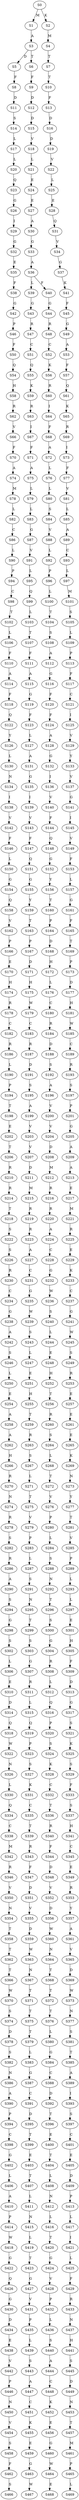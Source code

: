 strict digraph  {
	S0 -> S1 [ label = M ];
	S0 -> S2 [ label = K ];
	S1 -> S3 [ label = A ];
	S2 -> S4 [ label = M ];
	S3 -> S5 [ label = D ];
	S3 -> S6 [ label = T ];
	S4 -> S7 [ label = T ];
	S5 -> S8 [ label = F ];
	S6 -> S9 [ label = F ];
	S7 -> S10 [ label = T ];
	S8 -> S11 [ label = D ];
	S9 -> S12 [ label = D ];
	S10 -> S13 [ label = F ];
	S11 -> S14 [ label = S ];
	S12 -> S15 [ label = D ];
	S13 -> S16 [ label = D ];
	S14 -> S17 [ label = L ];
	S15 -> S18 [ label = V ];
	S16 -> S19 [ label = D ];
	S17 -> S20 [ label = L ];
	S18 -> S21 [ label = L ];
	S19 -> S22 [ label = V ];
	S20 -> S23 [ label = Q ];
	S21 -> S24 [ label = E ];
	S22 -> S25 [ label = L ];
	S23 -> S26 [ label = G ];
	S24 -> S27 [ label = E ];
	S25 -> S28 [ label = E ];
	S26 -> S29 [ label = I ];
	S27 -> S30 [ label = A ];
	S28 -> S31 [ label = Q ];
	S29 -> S32 [ label = G ];
	S30 -> S33 [ label = G ];
	S31 -> S34 [ label = V ];
	S32 -> S35 [ label = E ];
	S33 -> S36 [ label = A ];
	S34 -> S37 [ label = G ];
	S35 -> S38 [ label = F ];
	S36 -> S39 [ label = L ];
	S36 -> S40 [ label = F ];
	S37 -> S41 [ label = K ];
	S38 -> S42 [ label = G ];
	S39 -> S43 [ label = G ];
	S40 -> S44 [ label = G ];
	S41 -> S45 [ label = F ];
	S42 -> S46 [ label = P ];
	S43 -> S47 [ label = R ];
	S44 -> S48 [ label = R ];
	S45 -> S49 [ label = G ];
	S46 -> S50 [ label = F ];
	S47 -> S51 [ label = C ];
	S48 -> S52 [ label = C ];
	S49 -> S53 [ label = A ];
	S50 -> S54 [ label = Q ];
	S51 -> S55 [ label = Q ];
	S52 -> S56 [ label = K ];
	S53 -> S57 [ label = F ];
	S54 -> S58 [ label = H ];
	S55 -> S59 [ label = K ];
	S56 -> S60 [ label = R ];
	S57 -> S61 [ label = Q ];
	S58 -> S62 [ label = R ];
	S59 -> S63 [ label = R ];
	S60 -> S64 [ label = I ];
	S61 -> S65 [ label = K ];
	S62 -> S66 [ label = V ];
	S63 -> S67 [ label = I ];
	S64 -> S68 [ label = F ];
	S65 -> S69 [ label = R ];
	S66 -> S70 [ label = F ];
	S67 -> S71 [ label = F ];
	S68 -> S72 [ label = A ];
	S69 -> S73 [ label = I ];
	S70 -> S74 [ label = A ];
	S71 -> S75 [ label = A ];
	S72 -> S76 [ label = L ];
	S73 -> S77 [ label = F ];
	S74 -> S78 [ label = M ];
	S75 -> S79 [ label = L ];
	S76 -> S80 [ label = L ];
	S77 -> S81 [ label = V ];
	S78 -> S82 [ label = L ];
	S79 -> S83 [ label = L ];
	S80 -> S84 [ label = S ];
	S81 -> S85 [ label = L ];
	S82 -> S86 [ label = C ];
	S83 -> S87 [ label = G ];
	S84 -> S88 [ label = V ];
	S85 -> S89 [ label = A ];
	S86 -> S90 [ label = L ];
	S87 -> S91 [ label = V ];
	S88 -> S92 [ label = L ];
	S89 -> S93 [ label = C ];
	S90 -> S94 [ label = P ];
	S91 -> S95 [ label = L ];
	S92 -> S96 [ label = P ];
	S93 -> S97 [ label = L ];
	S94 -> S98 [ label = C ];
	S95 -> S99 [ label = Q ];
	S96 -> S100 [ label = L ];
	S97 -> S101 [ label = M ];
	S98 -> S102 [ label = T ];
	S99 -> S103 [ label = L ];
	S100 -> S104 [ label = T ];
	S101 -> S105 [ label = S ];
	S102 -> S106 [ label = L ];
	S103 -> S107 [ label = T ];
	S104 -> S108 [ label = S ];
	S105 -> S109 [ label = L ];
	S106 -> S110 [ label = F ];
	S107 -> S111 [ label = F ];
	S108 -> S112 [ label = A ];
	S109 -> S113 [ label = P ];
	S110 -> S114 [ label = A ];
	S111 -> S115 [ label = A ];
	S112 -> S116 [ label = G ];
	S113 -> S117 [ label = F ];
	S114 -> S118 [ label = F ];
	S115 -> S119 [ label = G ];
	S116 -> S120 [ label = F ];
	S117 -> S121 [ label = C ];
	S118 -> S122 [ label = Q ];
	S119 -> S123 [ label = F ];
	S120 -> S124 [ label = F ];
	S121 -> S125 [ label = I ];
	S122 -> S126 [ label = Y ];
	S123 -> S127 [ label = L ];
	S124 -> S128 [ label = A ];
	S125 -> S129 [ label = V ];
	S126 -> S130 [ label = L ];
	S127 -> S131 [ label = A ];
	S128 -> S132 [ label = G ];
	S129 -> S133 [ label = Y ];
	S130 -> S134 [ label = N ];
	S131 -> S135 [ label = G ];
	S132 -> S136 [ label = I ];
	S133 -> S137 [ label = V ];
	S134 -> S138 [ label = I ];
	S135 -> S139 [ label = I ];
	S136 -> S140 [ label = V ];
	S137 -> S141 [ label = G ];
	S138 -> S142 [ label = V ];
	S139 -> S143 [ label = V ];
	S140 -> S144 [ label = F ];
	S141 -> S145 [ label = I ];
	S142 -> S146 [ label = F ];
	S143 -> S147 [ label = F ];
	S144 -> S148 [ label = Q ];
	S145 -> S149 [ label = V ];
	S146 -> S150 [ label = L ];
	S147 -> S151 [ label = Q ];
	S148 -> S152 [ label = G ];
	S149 -> S153 [ label = F ];
	S150 -> S154 [ label = G ];
	S151 -> S155 [ label = G ];
	S152 -> S156 [ label = Y ];
	S153 -> S157 [ label = L ];
	S154 -> S158 [ label = Q ];
	S155 -> S159 [ label = Y ];
	S156 -> S160 [ label = T ];
	S157 -> S161 [ label = G ];
	S158 -> S162 [ label = V ];
	S159 -> S163 [ label = T ];
	S160 -> S164 [ label = P ];
	S161 -> S165 [ label = F ];
	S162 -> S166 [ label = P ];
	S163 -> S167 [ label = P ];
	S164 -> S168 [ label = D ];
	S165 -> S169 [ label = T ];
	S166 -> S170 [ label = E ];
	S167 -> S171 [ label = D ];
	S168 -> S172 [ label = H ];
	S169 -> S173 [ label = P ];
	S170 -> S174 [ label = H ];
	S171 -> S175 [ label = H ];
	S172 -> S176 [ label = L ];
	S173 -> S177 [ label = D ];
	S174 -> S178 [ label = R ];
	S175 -> S179 [ label = W ];
	S176 -> S180 [ label = C ];
	S177 -> S181 [ label = H ];
	S178 -> S182 [ label = C ];
	S179 -> S183 [ label = C ];
	S180 -> S184 [ label = R ];
	S181 -> S185 [ label = W ];
	S182 -> S186 [ label = R ];
	S183 -> S187 [ label = R ];
	S184 -> S188 [ label = D ];
	S185 -> S189 [ label = C ];
	S186 -> S190 [ label = L ];
	S187 -> S191 [ label = D ];
	S188 -> S192 [ label = S ];
	S189 -> S193 [ label = R ];
	S190 -> S194 [ label = P ];
	S191 -> S195 [ label = S ];
	S192 -> S196 [ label = A ];
	S193 -> S197 [ label = S ];
	S194 -> S198 [ label = T ];
	S195 -> S199 [ label = A ];
	S196 -> S200 [ label = V ];
	S197 -> S201 [ label = P ];
	S198 -> S202 [ label = E ];
	S199 -> S203 [ label = V ];
	S200 -> S204 [ label = V ];
	S201 -> S205 [ label = G ];
	S202 -> S206 [ label = T ];
	S203 -> S207 [ label = V ];
	S204 -> S208 [ label = D ];
	S205 -> S209 [ label = A ];
	S206 -> S210 [ label = R ];
	S207 -> S211 [ label = D ];
	S208 -> S212 [ label = M ];
	S209 -> S213 [ label = A ];
	S210 -> S214 [ label = R ];
	S211 -> S215 [ label = M ];
	S212 -> S216 [ label = R ];
	S213 -> S217 [ label = E ];
	S214 -> S218 [ label = T ];
	S215 -> S219 [ label = R ];
	S216 -> S220 [ label = R ];
	S217 -> S221 [ label = M ];
	S218 -> S222 [ label = S ];
	S219 -> S223 [ label = R ];
	S220 -> S224 [ label = A ];
	S221 -> S225 [ label = R ];
	S222 -> S226 [ label = S ];
	S223 -> S227 [ label = A ];
	S224 -> S228 [ label = C ];
	S225 -> S229 [ label = E ];
	S226 -> S230 [ label = R ];
	S227 -> S231 [ label = C ];
	S228 -> S232 [ label = G ];
	S229 -> S233 [ label = K ];
	S230 -> S234 [ label = C ];
	S231 -> S235 [ label = G ];
	S232 -> S236 [ label = W ];
	S233 -> S237 [ label = C ];
	S234 -> S238 [ label = G ];
	S235 -> S239 [ label = W ];
	S236 -> S240 [ label = S ];
	S237 -> S241 [ label = G ];
	S238 -> S242 [ label = A ];
	S239 -> S243 [ label = S ];
	S240 -> S244 [ label = L ];
	S241 -> S245 [ label = W ];
	S242 -> S246 [ label = S ];
	S243 -> S247 [ label = L ];
	S244 -> S248 [ label = E ];
	S245 -> S249 [ label = S ];
	S246 -> S250 [ label = L ];
	S247 -> S251 [ label = E ];
	S248 -> S252 [ label = H ];
	S249 -> S253 [ label = R ];
	S250 -> S254 [ label = E ];
	S251 -> S255 [ label = H ];
	S252 -> S256 [ label = T ];
	S253 -> S257 [ label = E ];
	S254 -> S258 [ label = A ];
	S255 -> S259 [ label = T ];
	S256 -> S260 [ label = R ];
	S257 -> S261 [ label = E ];
	S258 -> S262 [ label = A ];
	S259 -> S263 [ label = R ];
	S260 -> S264 [ label = S ];
	S261 -> S265 [ label = E ];
	S262 -> S266 [ label = H ];
	S263 -> S267 [ label = S ];
	S264 -> S268 [ label = L ];
	S265 -> S269 [ label = K ];
	S266 -> S270 [ label = R ];
	S267 -> S271 [ label = L ];
	S268 -> S272 [ label = T ];
	S269 -> S273 [ label = N ];
	S270 -> S274 [ label = N ];
	S271 -> S275 [ label = T ];
	S272 -> S276 [ label = V ];
	S273 -> S277 [ label = Y ];
	S274 -> S278 [ label = R ];
	S275 -> S279 [ label = V ];
	S276 -> S280 [ label = P ];
	S277 -> S281 [ label = T ];
	S278 -> S282 [ label = S ];
	S279 -> S283 [ label = P ];
	S280 -> S284 [ label = L ];
	S281 -> S285 [ label = V ];
	S282 -> S286 [ label = R ];
	S283 -> S287 [ label = L ];
	S284 -> S288 [ label = S ];
	S285 -> S289 [ label = P ];
	S286 -> S290 [ label = A ];
	S287 -> S291 [ label = S ];
	S288 -> S292 [ label = N ];
	S289 -> S293 [ label = L ];
	S290 -> S294 [ label = S ];
	S291 -> S295 [ label = N ];
	S292 -> S296 [ label = T ];
	S293 -> S297 [ label = L ];
	S294 -> S298 [ label = G ];
	S295 -> S299 [ label = T ];
	S296 -> S300 [ label = S ];
	S297 -> S301 [ label = E ];
	S298 -> S302 [ label = S ];
	S299 -> S303 [ label = S ];
	S300 -> S304 [ label = G ];
	S301 -> S305 [ label = H ];
	S302 -> S306 [ label = L ];
	S303 -> S307 [ label = G ];
	S304 -> S308 [ label = R ];
	S305 -> S309 [ label = F ];
	S306 -> S310 [ label = E ];
	S307 -> S311 [ label = R ];
	S308 -> S312 [ label = L ];
	S309 -> S313 [ label = D ];
	S310 -> S314 [ label = D ];
	S311 -> S315 [ label = L ];
	S312 -> S316 [ label = Q ];
	S313 -> S317 [ label = G ];
	S314 -> S318 [ label = Q ];
	S315 -> S319 [ label = Q ];
	S316 -> S320 [ label = P ];
	S317 -> S321 [ label = S ];
	S318 -> S322 [ label = W ];
	S319 -> S323 [ label = P ];
	S320 -> S324 [ label = S ];
	S321 -> S325 [ label = K ];
	S322 -> S326 [ label = N ];
	S323 -> S327 [ label = S ];
	S324 -> S328 [ label = K ];
	S325 -> S329 [ label = S ];
	S326 -> S330 [ label = L ];
	S327 -> S331 [ label = K ];
	S328 -> S332 [ label = C ];
	S329 -> S333 [ label = F ];
	S330 -> S334 [ label = Q ];
	S331 -> S335 [ label = C ];
	S332 -> S336 [ label = T ];
	S333 -> S337 [ label = S ];
	S334 -> S338 [ label = C ];
	S335 -> S339 [ label = T ];
	S336 -> S340 [ label = R ];
	S337 -> S341 [ label = H ];
	S338 -> S342 [ label = M ];
	S339 -> S343 [ label = R ];
	S340 -> S344 [ label = F ];
	S341 -> S345 [ label = C ];
	S342 -> S346 [ label = R ];
	S343 -> S347 [ label = F ];
	S344 -> S348 [ label = D ];
	S345 -> S349 [ label = E ];
	S346 -> S350 [ label = V ];
	S347 -> S351 [ label = D ];
	S348 -> S352 [ label = V ];
	S349 -> S353 [ label = R ];
	S350 -> S354 [ label = N ];
	S351 -> S355 [ label = V ];
	S352 -> S356 [ label = D ];
	S353 -> S357 [ label = Y ];
	S354 -> S358 [ label = T ];
	S355 -> S359 [ label = D ];
	S356 -> S360 [ label = W ];
	S357 -> S361 [ label = A ];
	S358 -> S362 [ label = T ];
	S359 -> S363 [ label = W ];
	S360 -> S364 [ label = N ];
	S361 -> S365 [ label = V ];
	S362 -> S366 [ label = T ];
	S363 -> S367 [ label = N ];
	S364 -> S368 [ label = T ];
	S365 -> S369 [ label = D ];
	S366 -> S370 [ label = W ];
	S367 -> S371 [ label = T ];
	S368 -> S372 [ label = T ];
	S369 -> S373 [ label = W ];
	S370 -> S374 [ label = S ];
	S371 -> S375 [ label = T ];
	S372 -> S376 [ label = T ];
	S373 -> S377 [ label = N ];
	S374 -> S378 [ label = D ];
	S375 -> S379 [ label = T ];
	S376 -> S380 [ label = L ];
	S377 -> S381 [ label = S ];
	S378 -> S382 [ label = S ];
	S379 -> S383 [ label = L ];
	S380 -> S384 [ label = G ];
	S381 -> S385 [ label = T ];
	S382 -> S386 [ label = N ];
	S383 -> S387 [ label = G ];
	S384 -> S388 [ label = C ];
	S385 -> S389 [ label = A ];
	S386 -> S390 [ label = A ];
	S387 -> S391 [ label = C ];
	S388 -> S392 [ label = D ];
	S389 -> S393 [ label = I ];
	S390 -> S394 [ label = P ];
	S391 -> S395 [ label = D ];
	S392 -> S396 [ label = T ];
	S393 -> S397 [ label = S ];
	S394 -> S398 [ label = C ];
	S395 -> S399 [ label = T ];
	S396 -> S400 [ label = E ];
	S397 -> S401 [ label = C ];
	S398 -> S402 [ label = G ];
	S399 -> S403 [ label = E ];
	S400 -> S404 [ label = T ];
	S401 -> S405 [ label = E ];
	S402 -> S406 [ label = L ];
	S403 -> S407 [ label = T ];
	S404 -> S408 [ label = L ];
	S405 -> S409 [ label = D ];
	S406 -> S410 [ label = A ];
	S407 -> S411 [ label = L ];
	S408 -> S412 [ label = N ];
	S409 -> S413 [ label = P ];
	S410 -> S414 [ label = P ];
	S411 -> S415 [ label = N ];
	S412 -> S416 [ label = L ];
	S413 -> S417 [ label = L ];
	S414 -> S418 [ label = W ];
	S415 -> S419 [ label = L ];
	S416 -> S420 [ label = T ];
	S417 -> S421 [ label = I ];
	S418 -> S422 [ label = G ];
	S419 -> S423 [ label = T ];
	S420 -> S424 [ label = G ];
	S421 -> S425 [ label = L ];
	S422 -> S426 [ label = Q ];
	S423 -> S427 [ label = G ];
	S424 -> S428 [ label = V ];
	S425 -> S429 [ label = F ];
	S426 -> S430 [ label = G ];
	S427 -> S431 [ label = V ];
	S428 -> S432 [ label = P ];
	S429 -> S433 [ label = R ];
	S430 -> S434 [ label = D ];
	S431 -> S435 [ label = P ];
	S432 -> S436 [ label = L ];
	S433 -> S437 [ label = N ];
	S434 -> S438 [ label = E ];
	S435 -> S439 [ label = L ];
	S436 -> S440 [ label = S ];
	S437 -> S441 [ label = H ];
	S438 -> S442 [ label = V ];
	S439 -> S443 [ label = S ];
	S440 -> S444 [ label = A ];
	S441 -> S445 [ label = S ];
	S442 -> S446 [ label = P ];
	S443 -> S447 [ label = A ];
	S444 -> S448 [ label = C ];
	S445 -> S449 [ label = D ];
	S446 -> S450 [ label = N ];
	S447 -> S451 [ label = C ];
	S448 -> S452 [ label = K ];
	S449 -> S453 [ label = N ];
	S450 -> S454 [ label = V ];
	S451 -> S455 [ label = K ];
	S452 -> S456 [ label = E ];
	S453 -> S457 [ label = T ];
	S454 -> S458 [ label = S ];
	S455 -> S459 [ label = E ];
	S456 -> S460 [ label = G ];
	S457 -> S461 [ label = M ];
	S458 -> S462 [ label = F ];
	S459 -> S463 [ label = G ];
	S460 -> S464 [ label = W ];
	S461 -> S465 [ label = P ];
	S462 -> S466 [ label = S ];
	S463 -> S467 [ label = W ];
	S464 -> S468 [ label = E ];
	S465 -> S469 [ label = L ];
}
